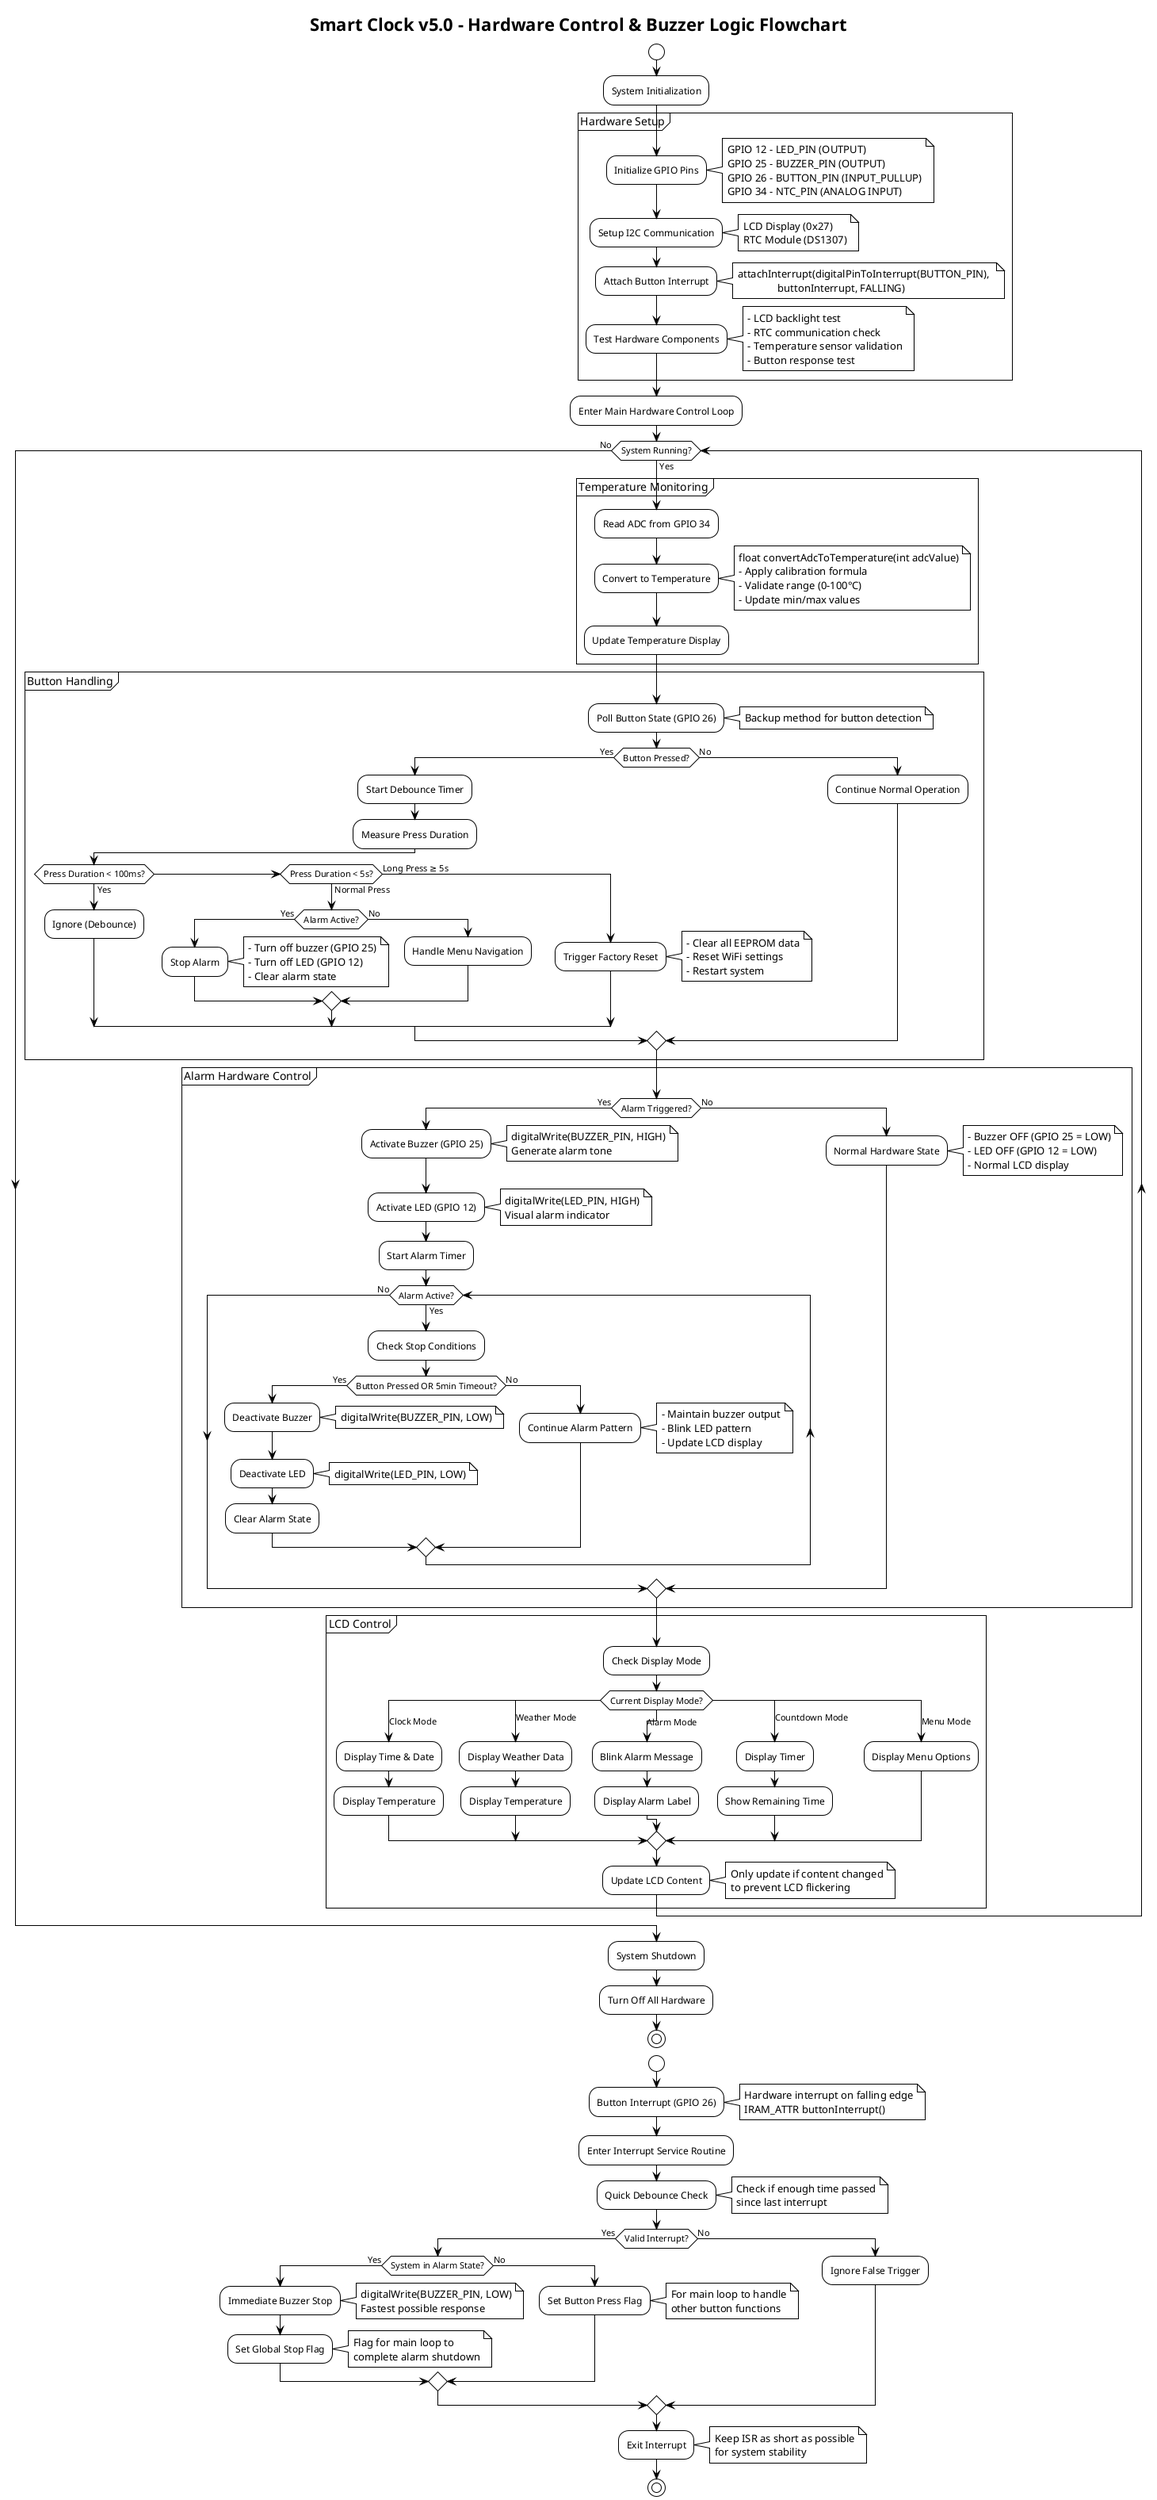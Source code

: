 @startuml Smart_Clock_Hardware_Control_Flowchart
!theme plain
title Smart Clock v5.0 - Hardware Control & Buzzer Logic Flowchart

start

:System Initialization;

partition "Hardware Setup" {
  :Initialize GPIO Pins;
  note right
    GPIO 12 - LED_PIN (OUTPUT)
    GPIO 25 - BUZZER_PIN (OUTPUT)
    GPIO 26 - BUTTON_PIN (INPUT_PULLUP)
    GPIO 34 - NTC_PIN (ANALOG INPUT)
  end note
  
  :Setup I2C Communication;
  note right
    LCD Display (0x27)
    RTC Module (DS1307)
  end note
  
  :Attach Button Interrupt;
  note right
    attachInterrupt(digitalPinToInterrupt(BUTTON_PIN), 
                   buttonInterrupt, FALLING)
  end note
  
  :Test Hardware Components;
  note right
    - LCD backlight test
    - RTC communication check
    - Temperature sensor validation
    - Button response test
  end note
}

:Enter Main Hardware Control Loop;

while (System Running?) is (Yes)
  
  partition "Temperature Monitoring" {
    :Read ADC from GPIO 34;
    :Convert to Temperature;
    note right
      float convertAdcToTemperature(int adcValue)
      - Apply calibration formula
      - Validate range (0-100°C)
      - Update min/max values
    end note
    :Update Temperature Display;
  }
  
  partition "Button Handling" {
    :Poll Button State (GPIO 26);
    note right: Backup method for button detection
    
    if (Button Pressed?) then (Yes)
      :Start Debounce Timer;
      :Measure Press Duration;
      
      if (Press Duration < 100ms?) then (Yes)
        :Ignore (Debounce);
      elseif (Press Duration < 5s?) then (Normal Press)
        if (Alarm Active?) then (Yes)
          :Stop Alarm;
          note right
            - Turn off buzzer (GPIO 25)
            - Turn off LED (GPIO 12)
            - Clear alarm state
          end note
        else (No)
          :Handle Menu Navigation;
        endif
      else (Long Press ≥ 5s)
        :Trigger Factory Reset;
        note right
          - Clear all EEPROM data
          - Reset WiFi settings
          - Restart system
        end note
      endif
    else (No)
      :Continue Normal Operation;
    endif
  }
  
  partition "Alarm Hardware Control" {
    if (Alarm Triggered?) then (Yes)
      :Activate Buzzer (GPIO 25);
      note right
        digitalWrite(BUZZER_PIN, HIGH)
        Generate alarm tone
      end note
      
      :Activate LED (GPIO 12);
      note right
        digitalWrite(LED_PIN, HIGH)
        Visual alarm indicator
      end note
      
      :Start Alarm Timer;
      
      while (Alarm Active?) is (Yes)
        :Check Stop Conditions;
        
        if (Button Pressed OR 5min Timeout?) then (Yes)
          :Deactivate Buzzer;
          note right: digitalWrite(BUZZER_PIN, LOW)
          :Deactivate LED;
          note right: digitalWrite(LED_PIN, LOW)
          :Clear Alarm State;
        else (No)
          :Continue Alarm Pattern;
          note right
            - Maintain buzzer output
            - Blink LED pattern
            - Update LCD display
          end note
        endif
      endwhile (No)
      
    else (No)
      :Normal Hardware State;
      note right
        - Buzzer OFF (GPIO 25 = LOW)
        - LED OFF (GPIO 12 = LOW)
        - Normal LCD display
      end note
    endif
  }
  
  partition "LCD Control" {
    :Check Display Mode;
    
    switch (Current Display Mode?)
      case (Clock Mode)
        :Display Time & Date;
        :Display Temperature;
        
      case (Weather Mode)
        :Display Weather Data;
        :Display Temperature;
        
      case (Alarm Mode)
        :Blink Alarm Message;
        :Display Alarm Label;
        
      case (Countdown Mode)
        :Display Timer;
        :Show Remaining Time;
        
      case (Menu Mode)
        :Display Menu Options;
        
    endswitch
    
    :Update LCD Content;
    note right
      Only update if content changed
      to prevent LCD flickering
    end note
  }

endwhile (No)

:System Shutdown;
:Turn Off All Hardware;

stop

' Interrupt Handler (Parallel Process)
start
:Button Interrupt (GPIO 26);
note right
  Hardware interrupt on falling edge
  IRAM_ATTR buttonInterrupt()
end note

:Enter Interrupt Service Routine;

:Quick Debounce Check;
note right
  Check if enough time passed
  since last interrupt
end note

if (Valid Interrupt?) then (Yes)
  if (System in Alarm State?) then (Yes)
    :Immediate Buzzer Stop;
    note right
      digitalWrite(BUZZER_PIN, LOW)
      Fastest possible response
    end note
    :Set Global Stop Flag;
    note right
      Flag for main loop to
      complete alarm shutdown
    end note
  else (No)
    :Set Button Press Flag;
    note right
      For main loop to handle
      other button functions
    end note
  endif
else (No)
  :Ignore False Trigger;
endif

:Exit Interrupt;
note right
  Keep ISR as short as possible
  for system stability
end note

stop

@enduml
